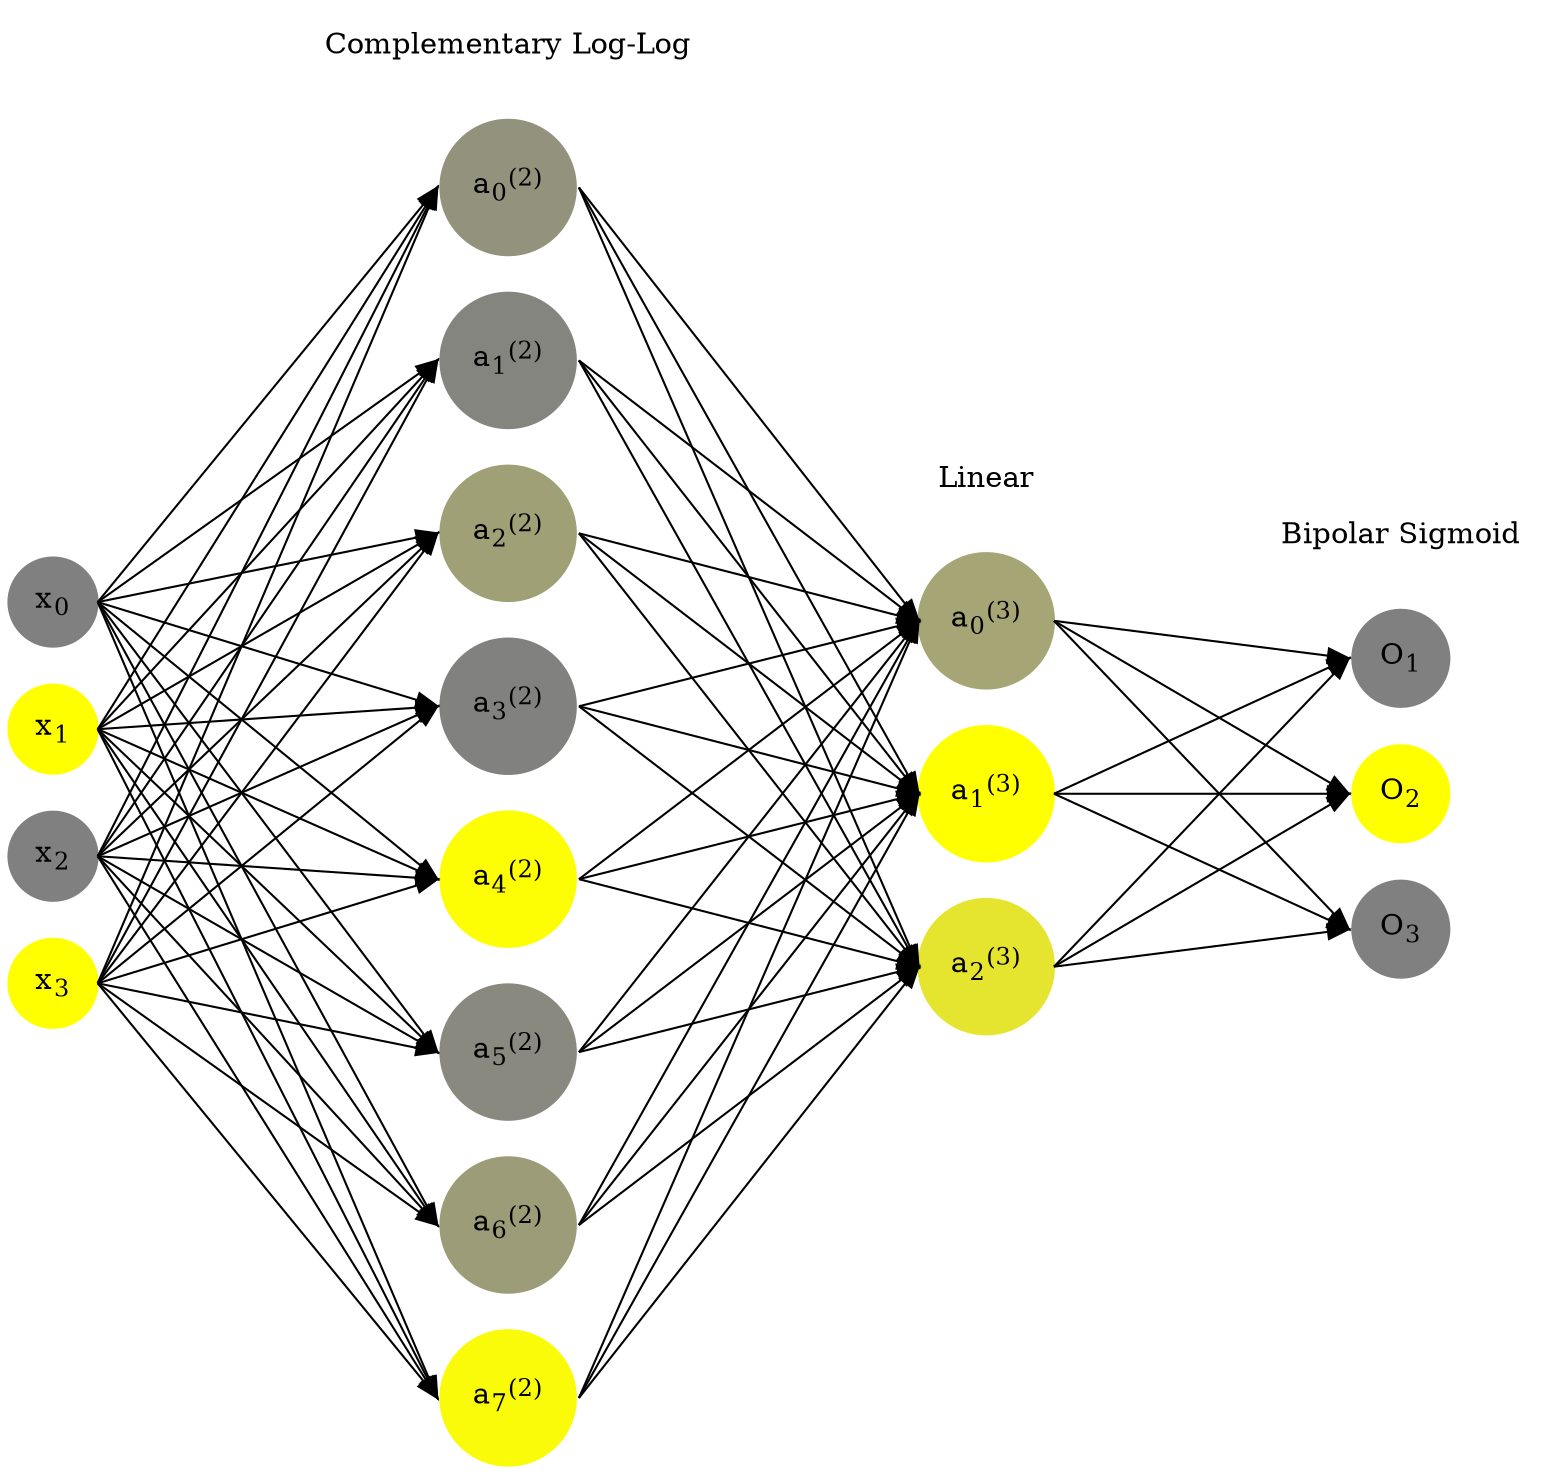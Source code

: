 digraph G {
	rankdir = LR;
	splines=false;
	edge[style=invis];
	ranksep= 1.4;
	{
	node [shape=circle, color="0.1667, 0.0, 0.5", style=filled, fillcolor="0.1667, 0.0, 0.5"];
	x0 [label=<x<sub>0</sub>>];
	}
	{
	node [shape=circle, color="0.1667, 1.0, 1.0", style=filled, fillcolor="0.1667, 1.0, 1.0"];
	x1 [label=<x<sub>1</sub>>];
	}
	{
	node [shape=circle, color="0.1667, 0.0, 0.5", style=filled, fillcolor="0.1667, 0.0, 0.5"];
	x2 [label=<x<sub>2</sub>>];
	}
	{
	node [shape=circle, color="0.1667, 1.0, 1.0", style=filled, fillcolor="0.1667, 1.0, 1.0"];
	x3 [label=<x<sub>3</sub>>];
	}
	{
	node [shape=circle, color="0.1667, 0.142520, 0.571260", style=filled, fillcolor="0.1667, 0.142520, 0.571260"];
	a02 [label=<a<sub>0</sub><sup>(2)</sup>>];
	}
	{
	node [shape=circle, color="0.1667, 0.040884, 0.520442", style=filled, fillcolor="0.1667, 0.040884, 0.520442"];
	a12 [label=<a<sub>1</sub><sup>(2)</sup>>];
	}
	{
	node [shape=circle, color="0.1667, 0.255048, 0.627524", style=filled, fillcolor="0.1667, 0.255048, 0.627524"];
	a22 [label=<a<sub>2</sub><sup>(2)</sup>>];
	}
	{
	node [shape=circle, color="0.1667, 0.010833, 0.505417", style=filled, fillcolor="0.1667, 0.010833, 0.505417"];
	a32 [label=<a<sub>3</sub><sup>(2)</sup>>];
	}
	{
	node [shape=circle, color="0.1667, 0.981964, 0.990982", style=filled, fillcolor="0.1667, 0.981964, 0.990982"];
	a42 [label=<a<sub>4</sub><sup>(2)</sup>>];
	}
	{
	node [shape=circle, color="0.1667, 0.076167, 0.538083", style=filled, fillcolor="0.1667, 0.076167, 0.538083"];
	a52 [label=<a<sub>5</sub><sup>(2)</sup>>];
	}
	{
	node [shape=circle, color="0.1667, 0.218978, 0.609489", style=filled, fillcolor="0.1667, 0.218978, 0.609489"];
	a62 [label=<a<sub>6</sub><sup>(2)</sup>>];
	}
	{
	node [shape=circle, color="0.1667, 0.961191, 0.980595", style=filled, fillcolor="0.1667, 0.961191, 0.980595"];
	a72 [label=<a<sub>7</sub><sup>(2)</sup>>];
	}
	{
	node [shape=circle, color="0.1667, 0.289973, 0.644987", style=filled, fillcolor="0.1667, 0.289973, 0.644987"];
	a03 [label=<a<sub>0</sub><sup>(3)</sup>>];
	}
	{
	node [shape=circle, color="0.1667, 1.726506, 1.363253", style=filled, fillcolor="0.1667, 1.726506, 1.363253"];
	a13 [label=<a<sub>1</sub><sup>(3)</sup>>];
	}
	{
	node [shape=circle, color="0.1667, 0.791177, 0.895588", style=filled, fillcolor="0.1667, 0.791177, 0.895588"];
	a23 [label=<a<sub>2</sub><sup>(3)</sup>>];
	}
	{
	node [shape=circle, color="0.1667, 0.0, 0.5", style=filled, fillcolor="0.1667, 0.0, 0.5"];
	O1 [label=<O<sub>1</sub>>];
	}
	{
	node [shape=circle, color="0.1667, 1.0, 1.0", style=filled, fillcolor="0.1667, 1.0, 1.0"];
	O2 [label=<O<sub>2</sub>>];
	}
	{
	node [shape=circle, color="0.1667, 0.0, 0.5", style=filled, fillcolor="0.1667, 0.0, 0.5"];
	O3 [label=<O<sub>3</sub>>];
	}
	{
	rank=same;
	x0->x1->x2->x3;
	}
	{
	rank=same;
	a02->a12->a22->a32->a42->a52->a62->a72;
	}
	{
	rank=same;
	a03->a13->a23;
	}
	{
	rank=same;
	O1->O2->O3;
	}
	l1 [shape=plaintext,label="Complementary Log-Log"];
	l1->a02;
	{rank=same; l1;a02};
	l2 [shape=plaintext,label="Linear"];
	l2->a03;
	{rank=same; l2;a03};
	l3 [shape=plaintext,label="Bipolar Sigmoid"];
	l3->O1;
	{rank=same; l3;O1};
edge[style=solid, tailport=e, headport=w];
	{x0;x1;x2;x3} -> {a02;a12;a22;a32;a42;a52;a62;a72};
	{a02;a12;a22;a32;a42;a52;a62;a72} -> {a03;a13;a23};
	{a03;a13;a23} -> {O1,O2,O3};
}